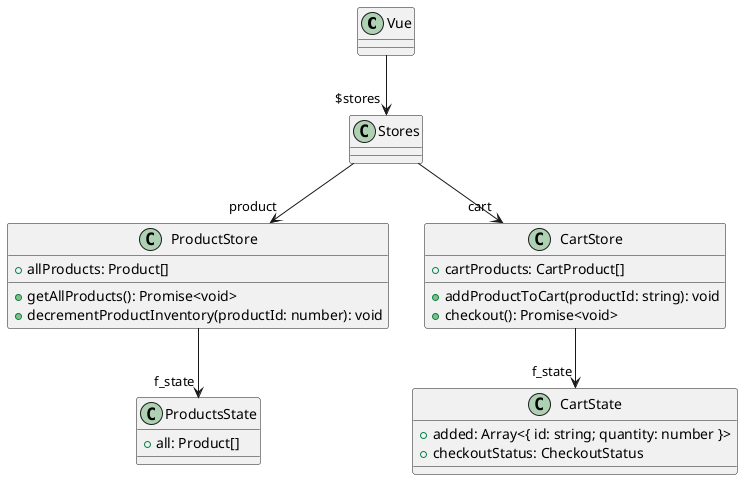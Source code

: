 @startuml{OnlyBox.png}
class Vue {
}

class Stores {
}

class ProductsState {
  +all: Product[]
}

class ProductStore {
  +allProducts: Product[]
  +getAllProducts(): Promise<void>
  +decrementProductInventory(productId: number): void
}

class CartState {
  +added: Array<{ id: string; quantity: number }>
  +checkoutStatus: CheckoutStatus
}

class CartStore {
  +cartProducts: CartProduct[]
  +addProductToCart(productId: string): void
  +checkout(): Promise<void>
}

Vue -do-> "$stores" Stores
Stores -do-> "product" ProductStore
Stores -do-> "cart" CartStore
ProductStore -do-> "f_state" ProductsState
CartStore -do-> "f_state" CartState
@enduml